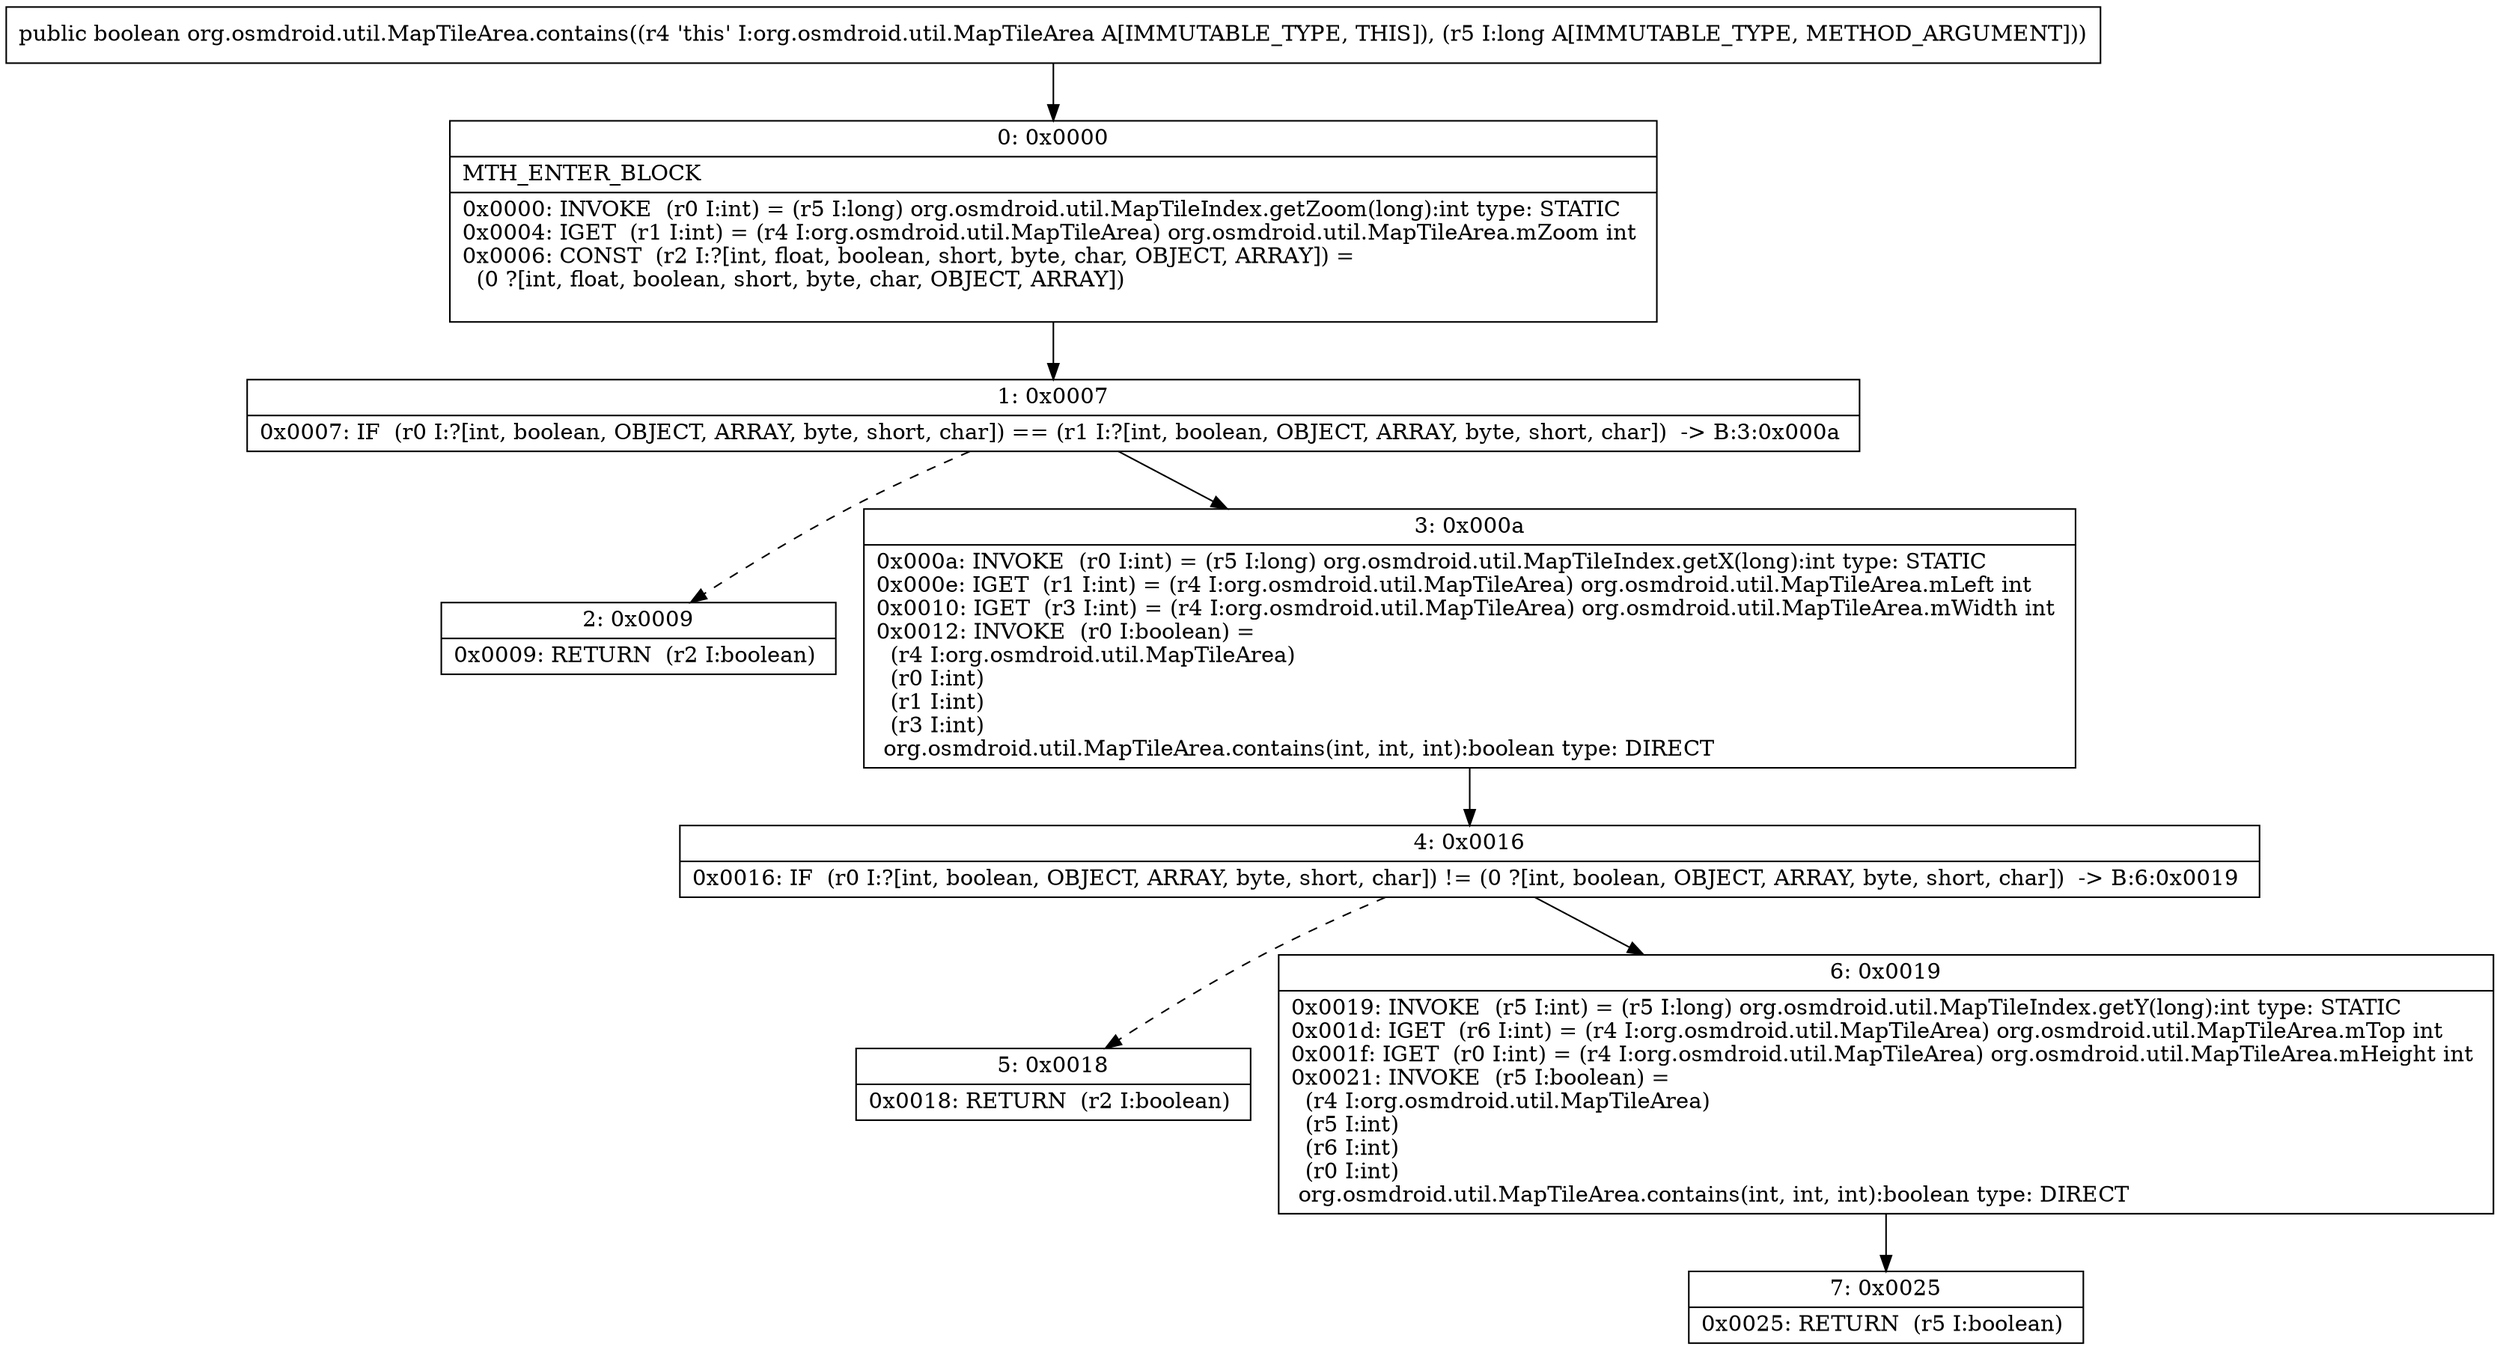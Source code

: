 digraph "CFG fororg.osmdroid.util.MapTileArea.contains(J)Z" {
Node_0 [shape=record,label="{0\:\ 0x0000|MTH_ENTER_BLOCK\l|0x0000: INVOKE  (r0 I:int) = (r5 I:long) org.osmdroid.util.MapTileIndex.getZoom(long):int type: STATIC \l0x0004: IGET  (r1 I:int) = (r4 I:org.osmdroid.util.MapTileArea) org.osmdroid.util.MapTileArea.mZoom int \l0x0006: CONST  (r2 I:?[int, float, boolean, short, byte, char, OBJECT, ARRAY]) = \l  (0 ?[int, float, boolean, short, byte, char, OBJECT, ARRAY])\l \l}"];
Node_1 [shape=record,label="{1\:\ 0x0007|0x0007: IF  (r0 I:?[int, boolean, OBJECT, ARRAY, byte, short, char]) == (r1 I:?[int, boolean, OBJECT, ARRAY, byte, short, char])  \-\> B:3:0x000a \l}"];
Node_2 [shape=record,label="{2\:\ 0x0009|0x0009: RETURN  (r2 I:boolean) \l}"];
Node_3 [shape=record,label="{3\:\ 0x000a|0x000a: INVOKE  (r0 I:int) = (r5 I:long) org.osmdroid.util.MapTileIndex.getX(long):int type: STATIC \l0x000e: IGET  (r1 I:int) = (r4 I:org.osmdroid.util.MapTileArea) org.osmdroid.util.MapTileArea.mLeft int \l0x0010: IGET  (r3 I:int) = (r4 I:org.osmdroid.util.MapTileArea) org.osmdroid.util.MapTileArea.mWidth int \l0x0012: INVOKE  (r0 I:boolean) = \l  (r4 I:org.osmdroid.util.MapTileArea)\l  (r0 I:int)\l  (r1 I:int)\l  (r3 I:int)\l org.osmdroid.util.MapTileArea.contains(int, int, int):boolean type: DIRECT \l}"];
Node_4 [shape=record,label="{4\:\ 0x0016|0x0016: IF  (r0 I:?[int, boolean, OBJECT, ARRAY, byte, short, char]) != (0 ?[int, boolean, OBJECT, ARRAY, byte, short, char])  \-\> B:6:0x0019 \l}"];
Node_5 [shape=record,label="{5\:\ 0x0018|0x0018: RETURN  (r2 I:boolean) \l}"];
Node_6 [shape=record,label="{6\:\ 0x0019|0x0019: INVOKE  (r5 I:int) = (r5 I:long) org.osmdroid.util.MapTileIndex.getY(long):int type: STATIC \l0x001d: IGET  (r6 I:int) = (r4 I:org.osmdroid.util.MapTileArea) org.osmdroid.util.MapTileArea.mTop int \l0x001f: IGET  (r0 I:int) = (r4 I:org.osmdroid.util.MapTileArea) org.osmdroid.util.MapTileArea.mHeight int \l0x0021: INVOKE  (r5 I:boolean) = \l  (r4 I:org.osmdroid.util.MapTileArea)\l  (r5 I:int)\l  (r6 I:int)\l  (r0 I:int)\l org.osmdroid.util.MapTileArea.contains(int, int, int):boolean type: DIRECT \l}"];
Node_7 [shape=record,label="{7\:\ 0x0025|0x0025: RETURN  (r5 I:boolean) \l}"];
MethodNode[shape=record,label="{public boolean org.osmdroid.util.MapTileArea.contains((r4 'this' I:org.osmdroid.util.MapTileArea A[IMMUTABLE_TYPE, THIS]), (r5 I:long A[IMMUTABLE_TYPE, METHOD_ARGUMENT])) }"];
MethodNode -> Node_0;
Node_0 -> Node_1;
Node_1 -> Node_2[style=dashed];
Node_1 -> Node_3;
Node_3 -> Node_4;
Node_4 -> Node_5[style=dashed];
Node_4 -> Node_6;
Node_6 -> Node_7;
}

